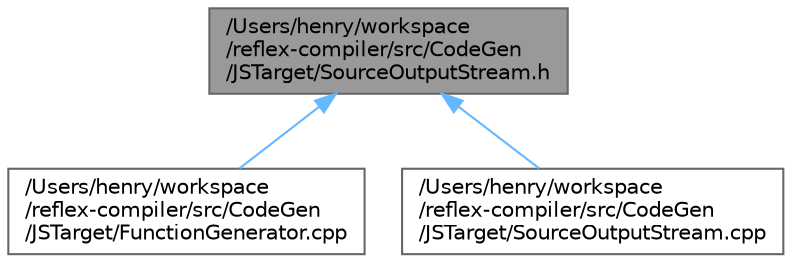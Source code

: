 digraph "/Users/henry/workspace/reflex-compiler/src/CodeGen/JSTarget/SourceOutputStream.h"
{
 // LATEX_PDF_SIZE
  bgcolor="transparent";
  edge [fontname=Helvetica,fontsize=10,labelfontname=Helvetica,labelfontsize=10];
  node [fontname=Helvetica,fontsize=10,shape=box,height=0.2,width=0.4];
  Node1 [id="Node000001",label="/Users/henry/workspace\l/reflex-compiler/src/CodeGen\l/JSTarget/SourceOutputStream.h",height=0.2,width=0.4,color="gray40", fillcolor="grey60", style="filled", fontcolor="black",tooltip=" "];
  Node1 -> Node2 [id="edge1_Node000001_Node000002",dir="back",color="steelblue1",style="solid",tooltip=" "];
  Node2 [id="Node000002",label="/Users/henry/workspace\l/reflex-compiler/src/CodeGen\l/JSTarget/FunctionGenerator.cpp",height=0.2,width=0.4,color="grey40", fillcolor="white", style="filled",URL="$JSTarget_2FunctionGenerator_8cpp.html",tooltip=" "];
  Node1 -> Node3 [id="edge2_Node000001_Node000003",dir="back",color="steelblue1",style="solid",tooltip=" "];
  Node3 [id="Node000003",label="/Users/henry/workspace\l/reflex-compiler/src/CodeGen\l/JSTarget/SourceOutputStream.cpp",height=0.2,width=0.4,color="grey40", fillcolor="white", style="filled",URL="$SourceOutputStream_8cpp.html",tooltip=" "];
}
